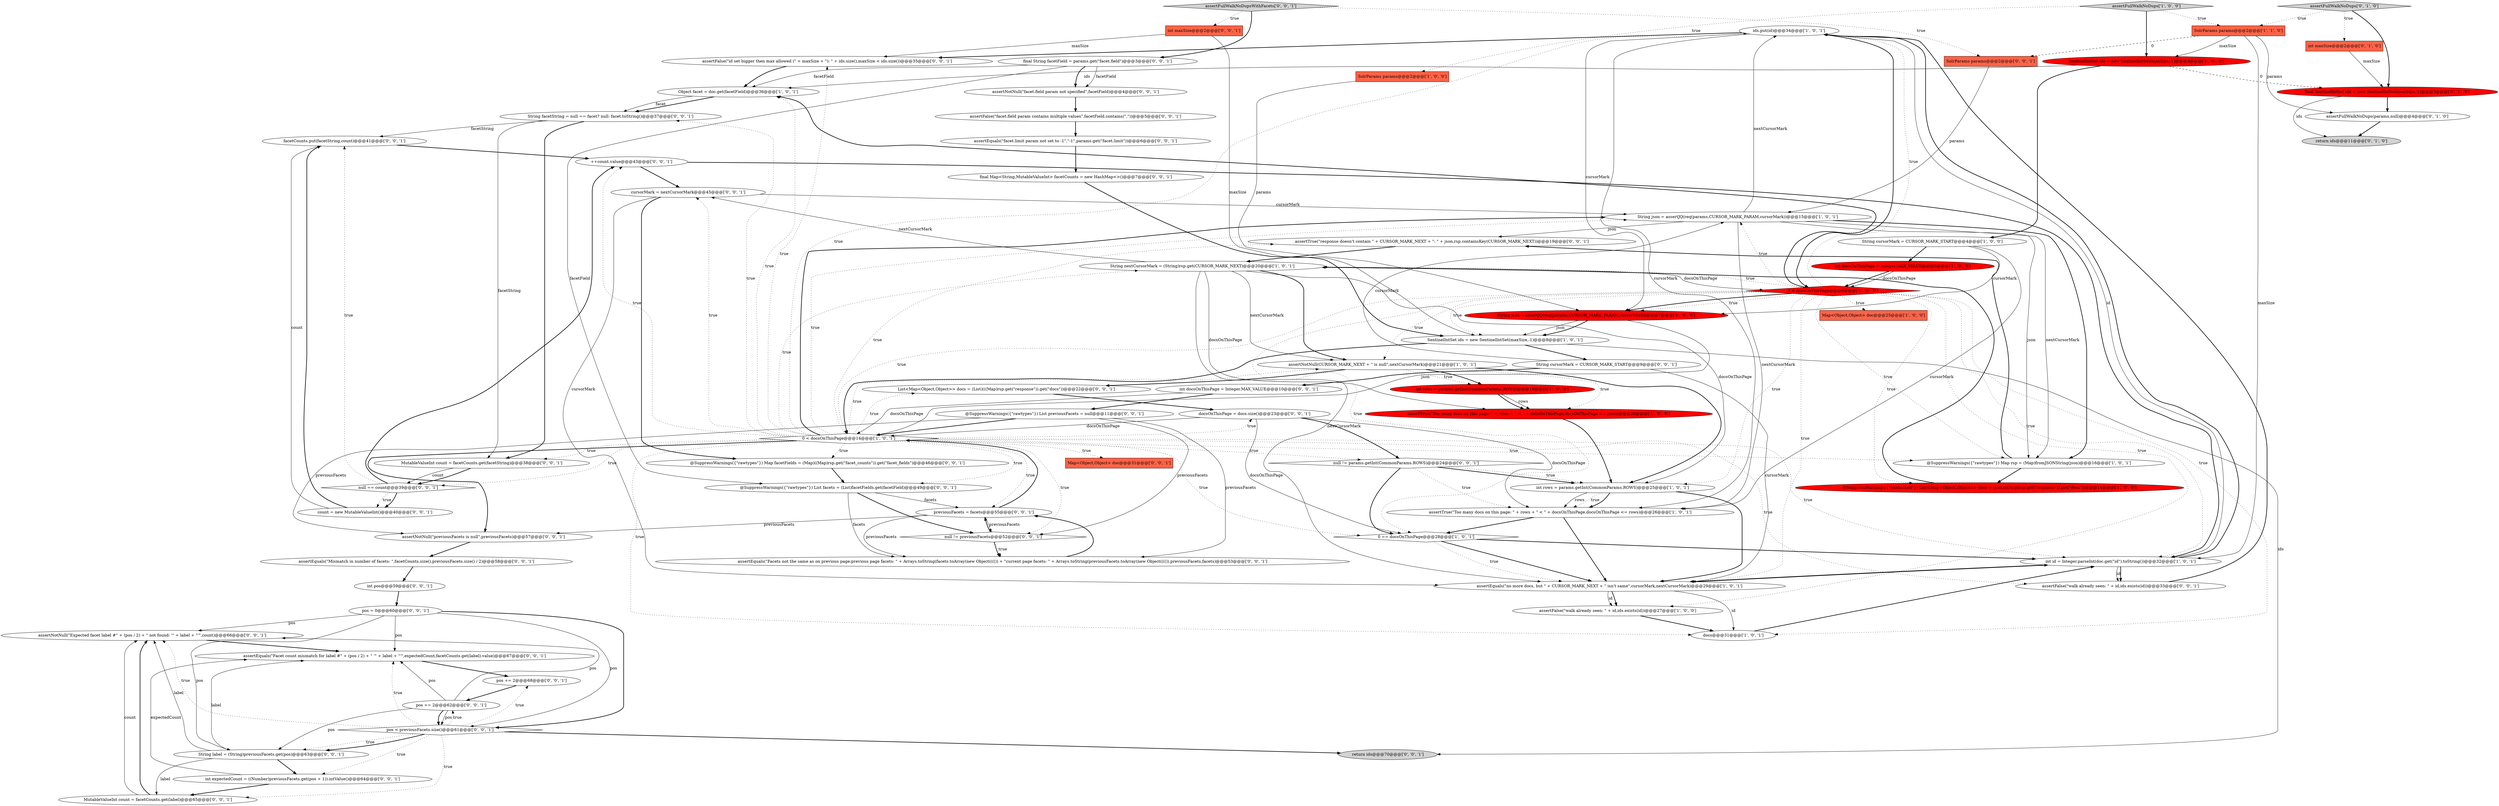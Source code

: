 digraph {
5 [style = filled, label = "ids.put(id)@@@34@@@['1', '0', '1']", fillcolor = white, shape = ellipse image = "AAA0AAABBB1BBB"];
54 [style = filled, label = "assertEquals(\"Mismatch in number of facets: \",facetCounts.size(),previousFacets.size() / 2)@@@58@@@['0', '0', '1']", fillcolor = white, shape = ellipse image = "AAA0AAABBB3BBB"];
46 [style = filled, label = "final Map<String,MutableValueInt> facetCounts = new HashMap<>()@@@7@@@['0', '0', '1']", fillcolor = white, shape = ellipse image = "AAA0AAABBB3BBB"];
9 [style = filled, label = "SolrParams params@@@2@@@['1', '0', '0']", fillcolor = tomato, shape = box image = "AAA0AAABBB1BBB"];
23 [style = filled, label = "int rows = params.getInt(CommonParams.ROWS)@@@19@@@['1', '0', '0']", fillcolor = red, shape = ellipse image = "AAA1AAABBB1BBB"];
41 [style = filled, label = "@SuppressWarnings({\"rawtypes\"}) List facets = (List)facetFields.get(facetField)@@@49@@@['0', '0', '1']", fillcolor = white, shape = ellipse image = "AAA0AAABBB3BBB"];
59 [style = filled, label = "facetCounts.put(facetString,count)@@@41@@@['0', '0', '1']", fillcolor = white, shape = ellipse image = "AAA0AAABBB3BBB"];
39 [style = filled, label = "cursorMark = nextCursorMark@@@45@@@['0', '0', '1']", fillcolor = white, shape = ellipse image = "AAA0AAABBB3BBB"];
71 [style = filled, label = "docsOnThisPage = docs.size()@@@23@@@['0', '0', '1']", fillcolor = white, shape = ellipse image = "AAA0AAABBB3BBB"];
13 [style = filled, label = "String cursorMark = CURSOR_MARK_START@@@4@@@['1', '0', '0']", fillcolor = white, shape = ellipse image = "AAA0AAABBB1BBB"];
72 [style = filled, label = "final String facetField = params.get(\"facet.field\")@@@3@@@['0', '0', '1']", fillcolor = white, shape = ellipse image = "AAA0AAABBB3BBB"];
73 [style = filled, label = "String facetString = null == facet? null: facet.toString()@@@37@@@['0', '0', '1']", fillcolor = white, shape = ellipse image = "AAA0AAABBB3BBB"];
42 [style = filled, label = "pos = 0@@@60@@@['0', '0', '1']", fillcolor = white, shape = ellipse image = "AAA0AAABBB3BBB"];
48 [style = filled, label = "assertFullWalkNoDupsWithFacets['0', '0', '1']", fillcolor = lightgray, shape = diamond image = "AAA0AAABBB3BBB"];
44 [style = filled, label = "previousFacets = facets@@@55@@@['0', '0', '1']", fillcolor = white, shape = ellipse image = "AAA0AAABBB3BBB"];
4 [style = filled, label = "int id = Integer.parseInt(doc.get(\"id\").toString())@@@32@@@['1', '0', '1']", fillcolor = white, shape = ellipse image = "AAA0AAABBB1BBB"];
11 [style = filled, label = "assertTrue(\"Too many docs on this page: \" + rows + \" < \" + docsOnThisPage,docsOnThisPage <= rows)@@@26@@@['1', '0', '1']", fillcolor = white, shape = ellipse image = "AAA0AAABBB1BBB"];
1 [style = filled, label = "@SuppressWarnings({\"rawtypes\"}) Map rsp = (Map)fromJSONString(json)@@@16@@@['1', '0', '1']", fillcolor = white, shape = ellipse image = "AAA0AAABBB1BBB"];
62 [style = filled, label = "int expectedCount = ((Number)previousFacets.get(pos + 1)).intValue()@@@64@@@['0', '0', '1']", fillcolor = white, shape = ellipse image = "AAA0AAABBB3BBB"];
10 [style = filled, label = "String nextCursorMark = (String)rsp.get(CURSOR_MARK_NEXT)@@@20@@@['1', '0', '1']", fillcolor = white, shape = ellipse image = "AAA0AAABBB1BBB"];
30 [style = filled, label = "assertFullWalkNoDups(params,null)@@@4@@@['0', '1', '0']", fillcolor = white, shape = ellipse image = "AAA0AAABBB2BBB"];
50 [style = filled, label = "assertFalse(\"facet.field param contains multiple values\",facetField.contains(\",\"))@@@5@@@['0', '0', '1']", fillcolor = white, shape = ellipse image = "AAA0AAABBB3BBB"];
67 [style = filled, label = "assertEquals(\"Facets not the same as on previous page:previous page facets: \" + Arrays.toString(facets.toArray(new Object(((()) + \"current page facets: \" + Arrays.toString(previousFacets.toArray(new Object(((()),previousFacets,facets)@@@53@@@['0', '0', '1']", fillcolor = white, shape = ellipse image = "AAA0AAABBB3BBB"];
69 [style = filled, label = "return ids@@@70@@@['0', '0', '1']", fillcolor = lightgray, shape = ellipse image = "AAA0AAABBB3BBB"];
7 [style = filled, label = "@SuppressWarnings({\"unchecked\"}) List<Map<Object,Object>> docs = (List)(((Map)rsp.get(\"response\")).get(\"docs\"))@@@14@@@['1', '0', '0']", fillcolor = red, shape = ellipse image = "AAA1AAABBB1BBB"];
8 [style = filled, label = "String json = assertJQ(req(params,CURSOR_MARK_PARAM,cursorMark))@@@15@@@['1', '0', '1']", fillcolor = white, shape = ellipse image = "AAA0AAABBB1BBB"];
34 [style = filled, label = "pos += 2@@@62@@@['0', '0', '1']", fillcolor = white, shape = ellipse image = "AAA0AAABBB3BBB"];
15 [style = filled, label = "int rows = params.getInt(CommonParams.ROWS)@@@25@@@['1', '0', '1']", fillcolor = white, shape = ellipse image = "AAA0AAABBB1BBB"];
65 [style = filled, label = "assertNotNull(\"previousFacets is null\",previousFacets)@@@57@@@['0', '0', '1']", fillcolor = white, shape = ellipse image = "AAA0AAABBB3BBB"];
43 [style = filled, label = "assertFalse(\"id set bigger then max allowed (\" + maxSize + \"): \" + ids.size(),maxSize < ids.size())@@@35@@@['0', '0', '1']", fillcolor = white, shape = ellipse image = "AAA0AAABBB3BBB"];
20 [style = filled, label = "assertTrue(\"Too many docs on this page: \" + rows + \" < \" + docsOnThisPage,docsOnThisPage <= rows)@@@20@@@['1', '0', '0']", fillcolor = red, shape = ellipse image = "AAA1AAABBB1BBB"];
66 [style = filled, label = "assertNotNull(\"facet.field param not specified\",facetField)@@@4@@@['0', '0', '1']", fillcolor = white, shape = ellipse image = "AAA0AAABBB3BBB"];
16 [style = filled, label = "int docsOnThisPage = Integer.MAX_VALUE@@@5@@@['1', '0', '0']", fillcolor = red, shape = ellipse image = "AAA1AAABBB1BBB"];
51 [style = filled, label = "int maxSize@@@2@@@['0', '0', '1']", fillcolor = tomato, shape = box image = "AAA0AAABBB3BBB"];
74 [style = filled, label = "assertNotNull(\"Expected facet label #\" + (pos / 2) + \" not found: '\" + label + \"'\",count)@@@66@@@['0', '0', '1']", fillcolor = white, shape = ellipse image = "AAA0AAABBB3BBB"];
40 [style = filled, label = "null == count@@@39@@@['0', '0', '1']", fillcolor = white, shape = diamond image = "AAA0AAABBB3BBB"];
22 [style = filled, label = "String json = assertJQ(req(params,CURSOR_MARK_PARAM,cursorMark))@@@7@@@['1', '0', '0']", fillcolor = red, shape = ellipse image = "AAA1AAABBB1BBB"];
2 [style = filled, label = "SentinelIntSet ids = new SentinelIntSet(maxSize,-1)@@@8@@@['1', '0', '1']", fillcolor = white, shape = ellipse image = "AAA0AAABBB1BBB"];
25 [style = filled, label = "0 == docsOnThisPage@@@28@@@['1', '0', '1']", fillcolor = white, shape = diamond image = "AAA0AAABBB1BBB"];
53 [style = filled, label = "++count.value@@@43@@@['0', '0', '1']", fillcolor = white, shape = ellipse image = "AAA0AAABBB3BBB"];
52 [style = filled, label = "null != params.getInt(CommonParams.ROWS)@@@24@@@['0', '0', '1']", fillcolor = white, shape = diamond image = "AAA0AAABBB3BBB"];
31 [style = filled, label = "final SentinelIntSet ids = new SentinelIntSet(maxSize,-1)@@@3@@@['0', '1', '0']", fillcolor = red, shape = ellipse image = "AAA1AAABBB2BBB"];
14 [style = filled, label = "assertEquals(\"no more docs, but \" + CURSOR_MARK_NEXT + \" isn't same\",cursorMark,nextCursorMark)@@@29@@@['1', '0', '1']", fillcolor = white, shape = ellipse image = "AAA0AAABBB1BBB"];
26 [style = filled, label = "Object facet = doc.get(facetField)@@@36@@@['1', '0', '1']", fillcolor = white, shape = ellipse image = "AAA0AAABBB1BBB"];
70 [style = filled, label = "assertTrue(\"response doesn't contain \" + CURSOR_MARK_NEXT + \": \" + json,rsp.containsKey(CURSOR_MARK_NEXT))@@@19@@@['0', '0', '1']", fillcolor = white, shape = ellipse image = "AAA0AAABBB3BBB"];
28 [style = filled, label = "return ids@@@11@@@['0', '1', '0']", fillcolor = lightgray, shape = ellipse image = "AAA0AAABBB2BBB"];
58 [style = filled, label = "count = new MutableValueInt()@@@40@@@['0', '0', '1']", fillcolor = white, shape = ellipse image = "AAA0AAABBB3BBB"];
12 [style = filled, label = "Map<Object,Object> doc@@@25@@@['1', '0', '0']", fillcolor = tomato, shape = box image = "AAA0AAABBB1BBB"];
21 [style = filled, label = "docs@@@31@@@['1', '0', '1']", fillcolor = white, shape = ellipse image = "AAA0AAABBB1BBB"];
27 [style = filled, label = "int maxSize@@@2@@@['0', '1', '0']", fillcolor = tomato, shape = box image = "AAA0AAABBB2BBB"];
37 [style = filled, label = "Map<Object,Object> doc@@@31@@@['0', '0', '1']", fillcolor = tomato, shape = box image = "AAA0AAABBB3BBB"];
60 [style = filled, label = "SolrParams params@@@2@@@['0', '0', '1']", fillcolor = tomato, shape = box image = "AAA0AAABBB3BBB"];
6 [style = filled, label = "SentinelIntSet ids = new SentinelIntSet(maxSize,-1)@@@3@@@['1', '0', '0']", fillcolor = red, shape = ellipse image = "AAA1AAABBB1BBB"];
35 [style = filled, label = "int docsOnThisPage = Integer.MAX_VALUE@@@10@@@['0', '0', '1']", fillcolor = white, shape = ellipse image = "AAA0AAABBB3BBB"];
47 [style = filled, label = "null != previousFacets@@@52@@@['0', '0', '1']", fillcolor = white, shape = diamond image = "AAA0AAABBB3BBB"];
55 [style = filled, label = "List<Map<Object,Object>> docs = (List)(((Map)rsp.get(\"response\")).get(\"docs\"))@@@22@@@['0', '0', '1']", fillcolor = white, shape = ellipse image = "AAA0AAABBB3BBB"];
63 [style = filled, label = "@SuppressWarnings({\"rawtypes\"}) Map facetFields = (Map)((Map)rsp.get(\"facet_counts\")).get(\"facet_fields\")@@@46@@@['0', '0', '1']", fillcolor = white, shape = ellipse image = "AAA0AAABBB3BBB"];
61 [style = filled, label = "String cursorMark = CURSOR_MARK_START@@@9@@@['0', '0', '1']", fillcolor = white, shape = ellipse image = "AAA0AAABBB3BBB"];
64 [style = filled, label = "@SuppressWarnings({\"rawtypes\"}) List previousFacets = null@@@11@@@['0', '0', '1']", fillcolor = white, shape = ellipse image = "AAA0AAABBB3BBB"];
57 [style = filled, label = "String label = (String)previousFacets.get(pos)@@@63@@@['0', '0', '1']", fillcolor = white, shape = ellipse image = "AAA0AAABBB3BBB"];
45 [style = filled, label = "assertEquals(\"Facet count mismatch for label #\" + (pos / 2) + \" '\" + label + \"'\",expectedCount,facetCounts.get(label).value)@@@67@@@['0', '0', '1']", fillcolor = white, shape = ellipse image = "AAA0AAABBB3BBB"];
17 [style = filled, label = "assertFullWalkNoDups['1', '0', '0']", fillcolor = lightgray, shape = diamond image = "AAA0AAABBB1BBB"];
49 [style = filled, label = "assertFalse(\"walk already seen: \" + id,ids.exists(id))@@@33@@@['0', '0', '1']", fillcolor = white, shape = ellipse image = "AAA0AAABBB3BBB"];
18 [style = filled, label = "SolrParams params@@@2@@@['1', '1', '0']", fillcolor = tomato, shape = box image = "AAA0AAABBB1BBB"];
68 [style = filled, label = "pos < previousFacets.size()@@@61@@@['0', '0', '1']", fillcolor = white, shape = diamond image = "AAA0AAABBB3BBB"];
0 [style = filled, label = "0 < docsOnThisPage@@@14@@@['1', '0', '1']", fillcolor = white, shape = diamond image = "AAA0AAABBB1BBB"];
56 [style = filled, label = "int pos@@@59@@@['0', '0', '1']", fillcolor = white, shape = ellipse image = "AAA0AAABBB3BBB"];
24 [style = filled, label = "assertNotNull(CURSOR_MARK_NEXT + \" is null\",nextCursorMark)@@@21@@@['1', '0', '1']", fillcolor = white, shape = ellipse image = "AAA0AAABBB1BBB"];
32 [style = filled, label = "MutableValueInt count = facetCounts.get(facetString)@@@38@@@['0', '0', '1']", fillcolor = white, shape = ellipse image = "AAA0AAABBB3BBB"];
33 [style = filled, label = "assertEquals(\"facet.limit param not set to -1\",\"-1\",params.get(\"facet.limit\"))@@@6@@@['0', '0', '1']", fillcolor = white, shape = ellipse image = "AAA0AAABBB3BBB"];
19 [style = filled, label = "0 < docsOnThisPage@@@6@@@['1', '0', '0']", fillcolor = red, shape = diamond image = "AAA1AAABBB1BBB"];
36 [style = filled, label = "pos += 2@@@68@@@['0', '0', '1']", fillcolor = white, shape = ellipse image = "AAA0AAABBB3BBB"];
38 [style = filled, label = "MutableValueInt count = facetCounts.get(label)@@@65@@@['0', '0', '1']", fillcolor = white, shape = ellipse image = "AAA0AAABBB3BBB"];
3 [style = filled, label = "assertFalse(\"walk already seen: \" + id,ids.exists(id))@@@27@@@['1', '0', '0']", fillcolor = white, shape = ellipse image = "AAA0AAABBB1BBB"];
29 [style = filled, label = "assertFullWalkNoDups['0', '1', '0']", fillcolor = lightgray, shape = diamond image = "AAA0AAABBB2BBB"];
19->10 [style = dotted, label="true"];
14->3 [style = bold, label=""];
54->56 [style = bold, label=""];
0->5 [style = dotted, label="true"];
65->54 [style = bold, label=""];
68->69 [style = bold, label=""];
18->6 [style = solid, label="maxSize"];
4->49 [style = solid, label="id"];
11->14 [style = bold, label=""];
57->62 [style = bold, label=""];
10->24 [style = bold, label=""];
46->2 [style = bold, label=""];
27->31 [style = solid, label="maxSize"];
23->20 [style = solid, label="rows"];
13->11 [style = solid, label="cursorMark"];
8->11 [style = solid, label="nextCursorMark"];
51->2 [style = solid, label="maxSize"];
25->14 [style = bold, label=""];
43->26 [style = bold, label=""];
0->71 [style = dotted, label="true"];
0->25 [style = dotted, label="true"];
8->5 [style = solid, label="nextCursorMark"];
53->39 [style = bold, label=""];
2->61 [style = bold, label=""];
34->68 [style = bold, label=""];
34->74 [style = solid, label="pos"];
8->1 [style = bold, label=""];
31->28 [style = solid, label="ids"];
30->28 [style = bold, label=""];
0->21 [style = dotted, label="true"];
10->15 [style = solid, label="docsOnThisPage"];
10->24 [style = solid, label="nextCursorMark"];
15->11 [style = bold, label=""];
1->70 [style = bold, label=""];
33->46 [style = bold, label=""];
63->41 [style = bold, label=""];
8->1 [style = solid, label="json"];
42->68 [style = solid, label="pos"];
41->67 [style = solid, label="facets"];
66->50 [style = bold, label=""];
31->30 [style = bold, label=""];
0->8 [style = bold, label=""];
48->72 [style = bold, label=""];
0->24 [style = dotted, label="true"];
0->52 [style = dotted, label="true"];
14->21 [style = solid, label="id"];
34->68 [style = solid, label="pos"];
58->59 [style = bold, label=""];
22->0 [style = solid, label="json"];
2->69 [style = solid, label="ids"];
72->41 [style = solid, label="facetField"];
0->55 [style = dotted, label="true"];
20->15 [style = bold, label=""];
11->25 [style = bold, label=""];
8->70 [style = solid, label="json"];
64->0 [style = bold, label=""];
29->18 [style = dotted, label="true"];
0->44 [style = dotted, label="true"];
10->14 [style = solid, label="nextCursorMark"];
0->10 [style = dotted, label="true"];
0->43 [style = dotted, label="true"];
51->43 [style = solid, label="maxSize"];
24->55 [style = bold, label=""];
61->14 [style = solid, label="cursorMark"];
42->68 [style = bold, label=""];
14->3 [style = solid, label="id"];
71->11 [style = solid, label="docsOnThisPage"];
71->52 [style = bold, label=""];
6->31 [style = dashed, label="0"];
19->21 [style = dotted, label="true"];
4->5 [style = solid, label="id"];
16->19 [style = bold, label=""];
61->8 [style = solid, label="cursorMark"];
0->70 [style = dotted, label="true"];
13->16 [style = bold, label=""];
5->22 [style = solid, label="cursorMark"];
0->8 [style = dotted, label="true"];
5->11 [style = solid, label="cursorMark"];
64->67 [style = solid, label="previousFacets"];
41->44 [style = solid, label="facets"];
0->39 [style = dotted, label="true"];
39->8 [style = solid, label="cursorMark"];
64->47 [style = solid, label="previousFacets"];
60->8 [style = solid, label="params"];
19->3 [style = dotted, label="true"];
19->0 [style = dotted, label="true"];
19->26 [style = bold, label=""];
19->4 [style = dotted, label="true"];
34->45 [style = solid, label="pos"];
19->22 [style = dotted, label="true"];
0->37 [style = dotted, label="true"];
48->60 [style = dotted, label="true"];
47->44 [style = bold, label=""];
22->2 [style = solid, label="json"];
49->5 [style = bold, label=""];
0->26 [style = dotted, label="true"];
0->41 [style = dotted, label="true"];
18->4 [style = solid, label="maxSize"];
19->22 [style = bold, label=""];
35->0 [style = solid, label="docsOnThisPage"];
0->53 [style = dotted, label="true"];
6->26 [style = solid, label="ids"];
21->4 [style = bold, label=""];
42->57 [style = solid, label="pos"];
52->15 [style = bold, label=""];
14->4 [style = bold, label=""];
19->1 [style = dotted, label="true"];
38->74 [style = solid, label="count"];
23->20 [style = bold, label=""];
4->14 [style = bold, label=""];
68->62 [style = dotted, label="true"];
22->2 [style = bold, label=""];
40->53 [style = bold, label=""];
15->14 [style = bold, label=""];
62->38 [style = bold, label=""];
17->18 [style = dotted, label="true"];
17->6 [style = bold, label=""];
8->1 [style = solid, label="nextCursorMark"];
10->19 [style = solid, label="docsOnThisPage"];
58->59 [style = solid, label="count"];
55->71 [style = bold, label=""];
44->47 [style = solid, label="previousFacets"];
0->4 [style = dotted, label="true"];
45->36 [style = bold, label=""];
15->11 [style = solid, label="rows"];
19->12 [style = dotted, label="true"];
19->7 [style = dotted, label="true"];
19->24 [style = dotted, label="true"];
19->15 [style = dotted, label="true"];
1->7 [style = bold, label=""];
73->32 [style = bold, label=""];
19->8 [style = dotted, label="true"];
59->53 [style = bold, label=""];
5->19 [style = bold, label=""];
18->60 [style = dashed, label="0"];
2->0 [style = bold, label=""];
24->23 [style = dotted, label="true"];
74->45 [style = bold, label=""];
6->13 [style = bold, label=""];
32->40 [style = bold, label=""];
24->20 [style = dotted, label="true"];
15->11 [style = dotted, label="true"];
19->5 [style = dotted, label="true"];
39->14 [style = solid, label="cursorMark"];
3->21 [style = bold, label=""];
50->33 [style = bold, label=""];
41->47 [style = bold, label=""];
68->38 [style = dotted, label="true"];
0->32 [style = dotted, label="true"];
40->58 [style = dotted, label="true"];
4->5 [style = bold, label=""];
36->34 [style = bold, label=""];
0->1 [style = dotted, label="true"];
9->22 [style = solid, label="params"];
24->23 [style = bold, label=""];
24->15 [style = bold, label=""];
39->63 [style = bold, label=""];
61->35 [style = bold, label=""];
10->39 [style = solid, label="nextCursorMark"];
70->10 [style = bold, label=""];
19->14 [style = dotted, label="true"];
0->40 [style = dotted, label="true"];
0->47 [style = dotted, label="true"];
19->25 [style = dotted, label="true"];
68->36 [style = dotted, label="true"];
73->32 [style = solid, label="facetString"];
26->73 [style = bold, label=""];
38->74 [style = bold, label=""];
52->11 [style = dotted, label="true"];
32->40 [style = solid, label="count"];
57->45 [style = solid, label="label"];
72->66 [style = solid, label="facetField"];
7->10 [style = bold, label=""];
19->2 [style = dotted, label="true"];
68->57 [style = dotted, label="true"];
29->27 [style = dotted, label="true"];
68->45 [style = dotted, label="true"];
29->31 [style = bold, label=""];
25->4 [style = bold, label=""];
48->51 [style = dotted, label="true"];
67->44 [style = bold, label=""];
25->14 [style = dotted, label="true"];
73->59 [style = solid, label="facetString"];
57->38 [style = solid, label="label"];
42->74 [style = solid, label="pos"];
62->45 [style = solid, label="expectedCount"];
52->15 [style = dotted, label="true"];
16->19 [style = solid, label="docsOnThisPage"];
57->74 [style = solid, label="label"];
56->42 [style = bold, label=""];
26->73 [style = solid, label="facet"];
5->43 [style = bold, label=""];
68->57 [style = bold, label=""];
47->67 [style = dotted, label="true"];
0->49 [style = dotted, label="true"];
42->45 [style = solid, label="pos"];
34->57 [style = solid, label="pos"];
52->25 [style = bold, label=""];
4->49 [style = bold, label=""];
40->59 [style = dotted, label="true"];
68->74 [style = dotted, label="true"];
64->65 [style = solid, label="previousFacets"];
44->65 [style = solid, label="previousFacets"];
72->26 [style = solid, label="facetField"];
17->9 [style = dotted, label="true"];
44->67 [style = solid, label="previousFacets"];
0->73 [style = dotted, label="true"];
47->67 [style = bold, label=""];
72->66 [style = bold, label=""];
18->30 [style = solid, label="params"];
13->22 [style = solid, label="cursorMark"];
10->20 [style = solid, label="docsOnThisPage"];
71->25 [style = solid, label="docsOnThisPage"];
35->64 [style = bold, label=""];
53->4 [style = bold, label=""];
0->63 [style = dotted, label="true"];
0->65 [style = bold, label=""];
68->34 [style = dotted, label="true"];
71->0 [style = solid, label="docsOnThisPage"];
44->0 [style = bold, label=""];
40->58 [style = bold, label=""];
}
